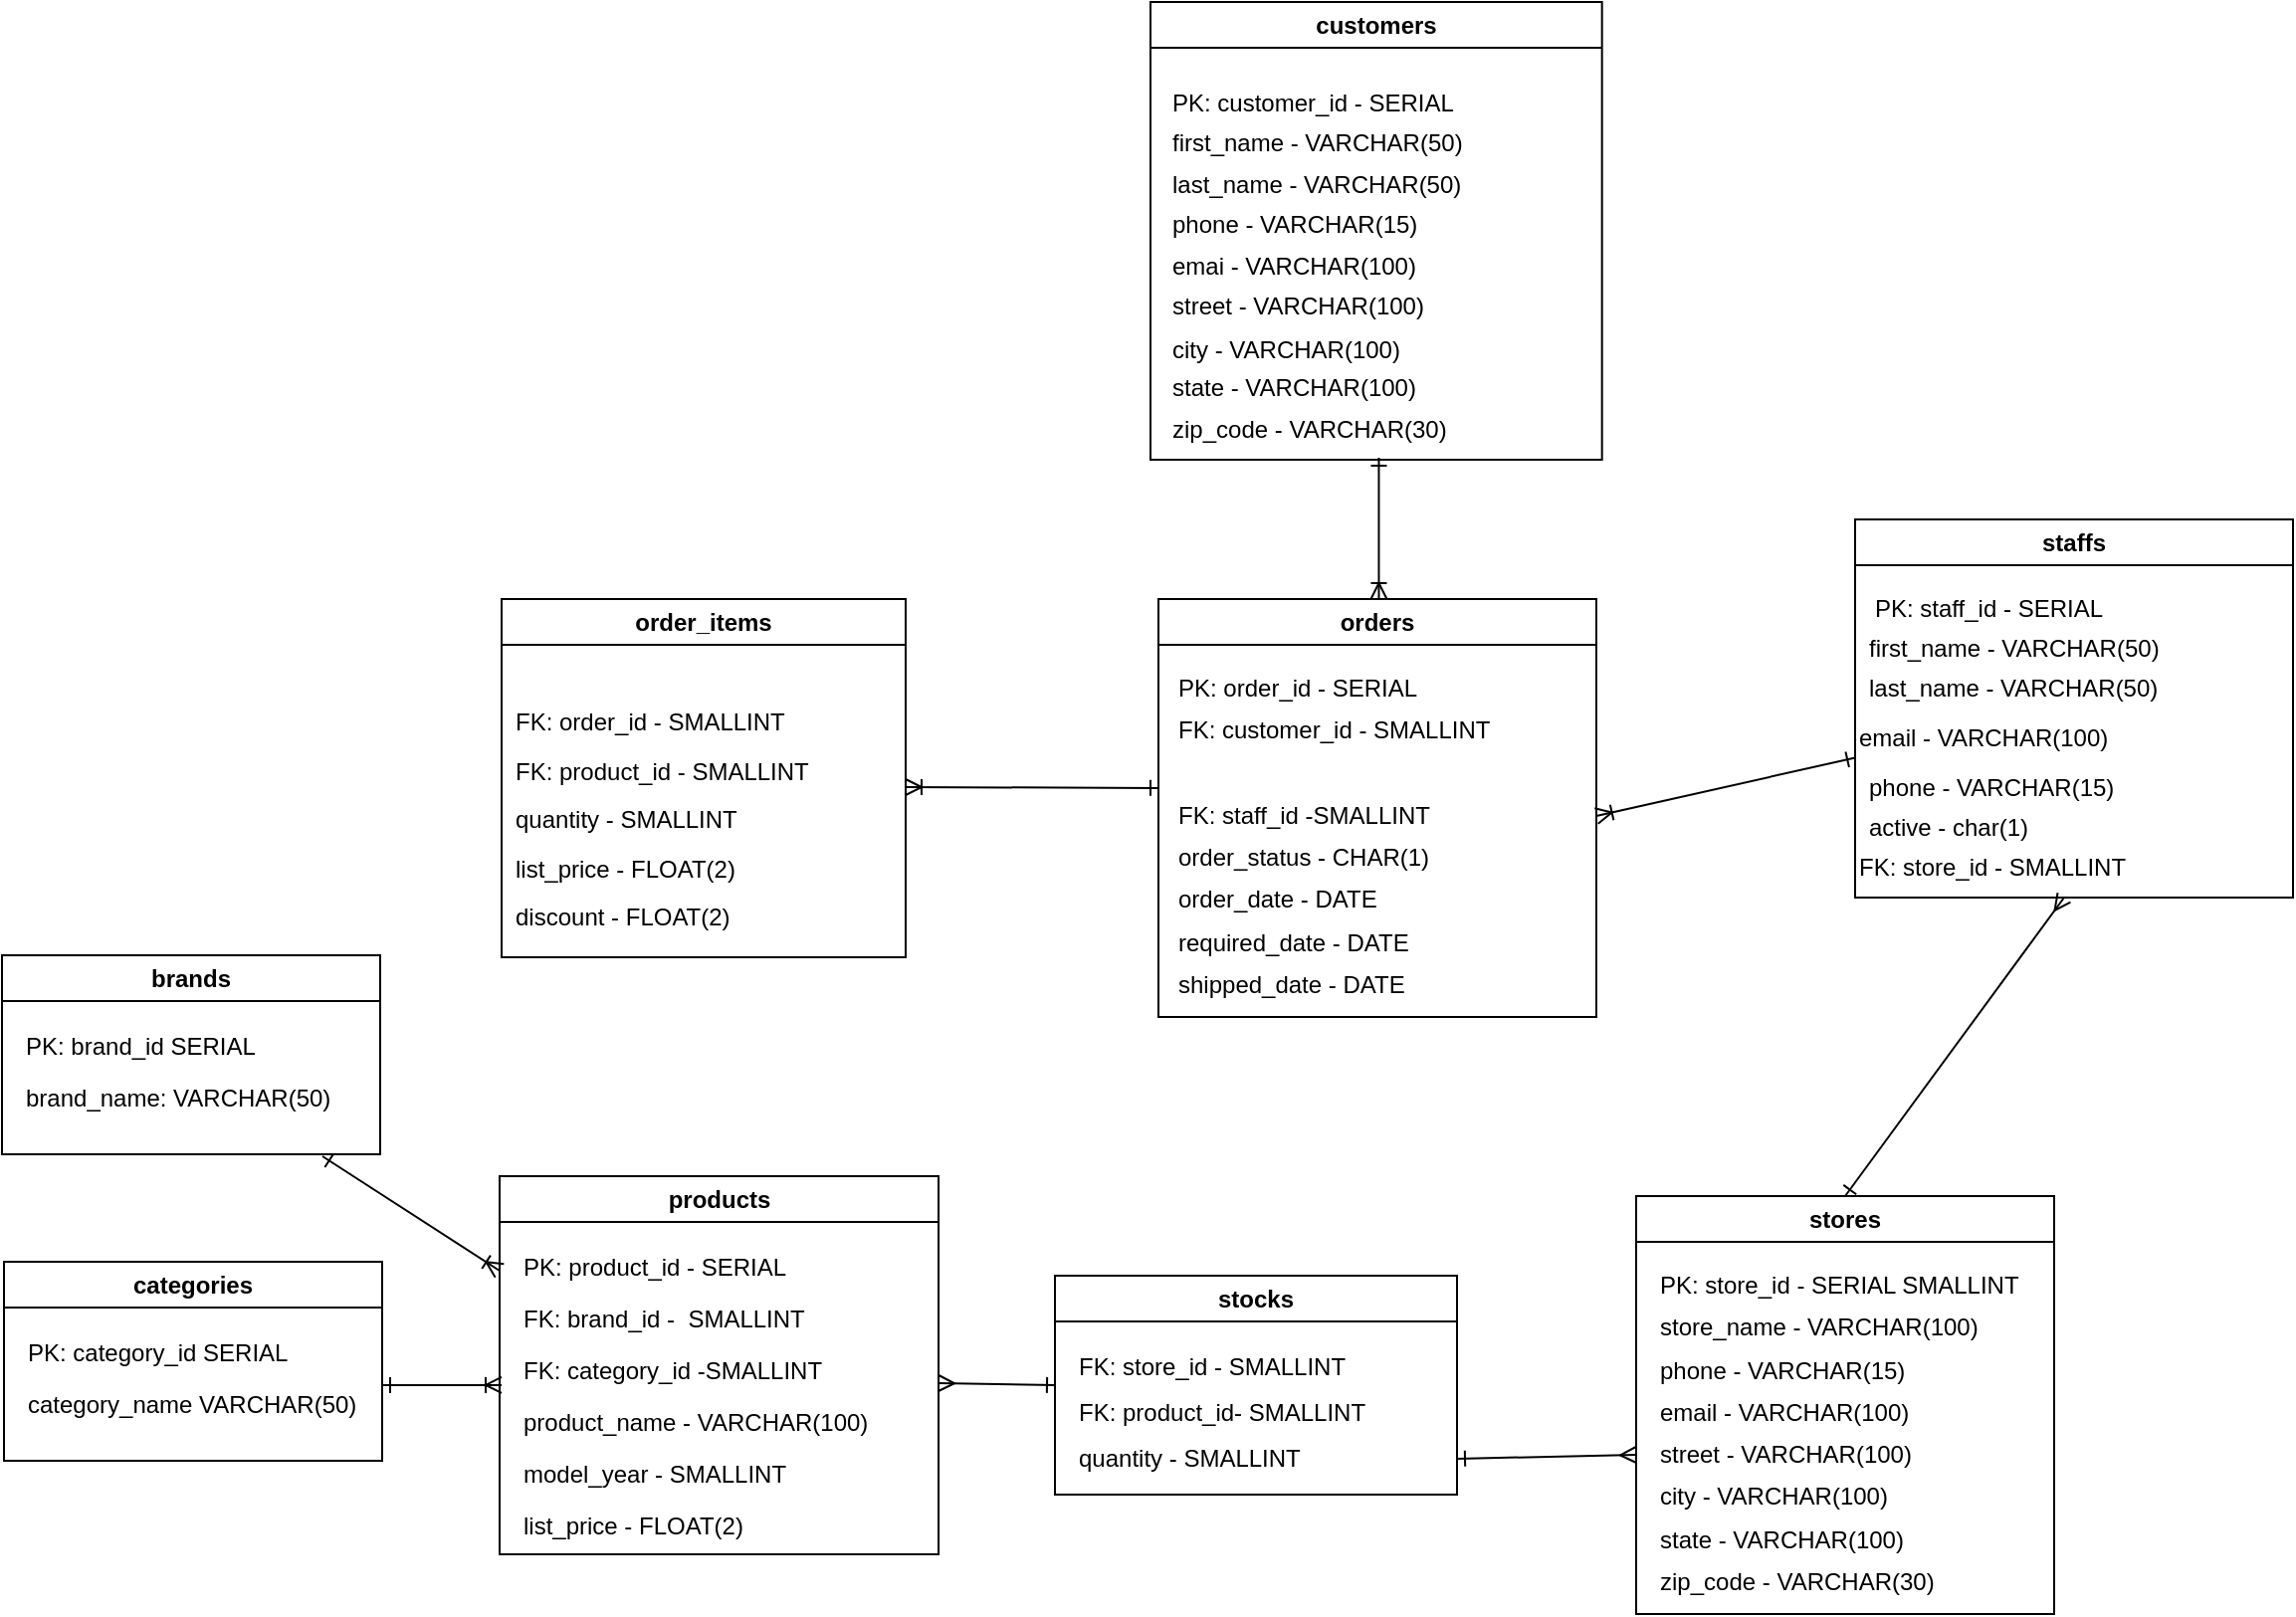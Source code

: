 <mxfile>
    <diagram name="Página-1" id="qnK1JlZNRk4C6kkwQXSk">
        <mxGraphModel dx="1855" dy="293" grid="1" gridSize="10" guides="1" tooltips="1" connect="1" arrows="1" fold="1" page="1" pageScale="1" pageWidth="827" pageHeight="1169" math="0" shadow="0">
            <root>
                <mxCell id="0"/>
                <mxCell id="1" parent="0"/>
                <mxCell id="wWx8tg5XSIsGLt0qT9gX-53" value="" style="group" parent="1" connectable="0" vertex="1">
                    <mxGeometry x="-49" y="320" width="220" height="210" as="geometry"/>
                </mxCell>
                <mxCell id="wWx8tg5XSIsGLt0qT9gX-1" value="orders" style="swimlane;whiteSpace=wrap;html=1;" parent="wWx8tg5XSIsGLt0qT9gX-53" vertex="1">
                    <mxGeometry width="220.0" height="210" as="geometry"/>
                </mxCell>
                <mxCell id="wWx8tg5XSIsGLt0qT9gX-2" value="PK: order_id - SERIAL" style="text;html=1;strokeColor=none;fillColor=none;align=left;verticalAlign=middle;whiteSpace=wrap;rounded=0;flipV=0;" parent="wWx8tg5XSIsGLt0qT9gX-1" vertex="1">
                    <mxGeometry x="8.491" y="30" width="209.524" height="30" as="geometry"/>
                </mxCell>
                <mxCell id="wWx8tg5XSIsGLt0qT9gX-5" value="FK: customer_id - SMALLINT" style="text;html=1;strokeColor=none;fillColor=none;align=left;verticalAlign=middle;whiteSpace=wrap;rounded=0;flipV=0;" parent="wWx8tg5XSIsGLt0qT9gX-1" vertex="1">
                    <mxGeometry x="8.491" y="51" width="209.524" height="30" as="geometry"/>
                </mxCell>
                <mxCell id="wWx8tg5XSIsGLt0qT9gX-6" value="order_status - CHAR(1)" style="text;html=1;strokeColor=none;fillColor=none;align=left;verticalAlign=middle;whiteSpace=wrap;rounded=0;flipV=0;" parent="wWx8tg5XSIsGLt0qT9gX-1" vertex="1">
                    <mxGeometry x="8.491" y="115" width="209.524" height="30" as="geometry"/>
                </mxCell>
                <mxCell id="wWx8tg5XSIsGLt0qT9gX-7" value="order_date - DATE" style="text;html=1;strokeColor=none;fillColor=none;align=left;verticalAlign=middle;whiteSpace=wrap;rounded=0;flipV=0;" parent="wWx8tg5XSIsGLt0qT9gX-1" vertex="1">
                    <mxGeometry x="8.491" y="136" width="209.524" height="30" as="geometry"/>
                </mxCell>
                <mxCell id="wWx8tg5XSIsGLt0qT9gX-11" value="FK: staff_id -SMALLINT" style="text;html=1;strokeColor=none;fillColor=none;align=left;verticalAlign=middle;whiteSpace=wrap;rounded=0;flipV=0;" parent="wWx8tg5XSIsGLt0qT9gX-1" vertex="1">
                    <mxGeometry x="8.491" y="94" width="209.524" height="30" as="geometry"/>
                </mxCell>
                <mxCell id="wWx8tg5XSIsGLt0qT9gX-8" value="required_date - DATE" style="text;html=1;strokeColor=none;fillColor=none;align=left;verticalAlign=middle;whiteSpace=wrap;rounded=0;flipV=0;" parent="wWx8tg5XSIsGLt0qT9gX-53" vertex="1">
                    <mxGeometry x="8.491" y="158" width="209.524" height="30" as="geometry"/>
                </mxCell>
                <mxCell id="wWx8tg5XSIsGLt0qT9gX-9" value="shipped_date - DATE" style="text;html=1;strokeColor=none;fillColor=none;align=left;verticalAlign=middle;whiteSpace=wrap;rounded=0;flipV=0;" parent="wWx8tg5XSIsGLt0qT9gX-53" vertex="1">
                    <mxGeometry x="8.491" y="179" width="209.524" height="30" as="geometry"/>
                </mxCell>
                <mxCell id="wWx8tg5XSIsGLt0qT9gX-54" value="" style="group" parent="1" connectable="0" vertex="1">
                    <mxGeometry x="-379" y="320" width="203" height="180" as="geometry"/>
                </mxCell>
                <mxCell id="wWx8tg5XSIsGLt0qT9gX-55" value="order_items" style="swimlane;whiteSpace=wrap;html=1;" parent="wWx8tg5XSIsGLt0qT9gX-54" vertex="1">
                    <mxGeometry width="203.0" height="180" as="geometry"/>
                </mxCell>
                <mxCell id="wWx8tg5XSIsGLt0qT9gX-56" value="FK: order_id - SMALLINT" style="text;html=1;strokeColor=none;fillColor=none;align=left;verticalAlign=middle;whiteSpace=wrap;rounded=0;" parent="wWx8tg5XSIsGLt0qT9gX-55" vertex="1">
                    <mxGeometry x="5.07" y="47" width="187.775" height="30" as="geometry"/>
                </mxCell>
                <mxCell id="PBJowYEfJpC3dOtzdiI3-44" style="edgeStyle=none;rounded=0;orthogonalLoop=1;jettySize=auto;html=1;exitX=1;exitY=0.75;exitDx=0;exitDy=0;startArrow=ERoneToMany;startFill=0;endArrow=ERone;endFill=0;" parent="wWx8tg5XSIsGLt0qT9gX-55" source="wWx8tg5XSIsGLt0qT9gX-58" edge="1">
                    <mxGeometry relative="1" as="geometry">
                        <mxPoint x="330" y="94.947" as="targetPoint"/>
                    </mxGeometry>
                </mxCell>
                <mxCell id="wWx8tg5XSIsGLt0qT9gX-58" value="FK: product_id - SMALLINT" style="text;html=1;strokeColor=none;fillColor=none;align=left;verticalAlign=middle;whiteSpace=wrap;rounded=0;" parent="wWx8tg5XSIsGLt0qT9gX-55" vertex="1">
                    <mxGeometry x="5.07" y="72" width="197.925" height="30" as="geometry"/>
                </mxCell>
                <mxCell id="wWx8tg5XSIsGLt0qT9gX-59" value="quantity - SMALLINT" style="text;html=1;strokeColor=none;fillColor=none;align=left;verticalAlign=middle;whiteSpace=wrap;rounded=0;" parent="wWx8tg5XSIsGLt0qT9gX-55" vertex="1">
                    <mxGeometry x="5.07" y="96" width="194.93" height="30" as="geometry"/>
                </mxCell>
                <mxCell id="wWx8tg5XSIsGLt0qT9gX-61" value="list_price - FLOAT(2)" style="text;html=1;strokeColor=none;fillColor=none;align=left;verticalAlign=middle;whiteSpace=wrap;rounded=0;" parent="wWx8tg5XSIsGLt0qT9gX-55" vertex="1">
                    <mxGeometry x="5.07" y="121" width="194.93" height="30" as="geometry"/>
                </mxCell>
                <mxCell id="GtT-Lw1R-luuZm-MvBjW-2" value="discount - FLOAT(2)" style="text;html=1;strokeColor=none;fillColor=none;align=left;verticalAlign=middle;whiteSpace=wrap;rounded=0;" parent="wWx8tg5XSIsGLt0qT9gX-55" vertex="1">
                    <mxGeometry x="5.07" y="145" width="194.93" height="30" as="geometry"/>
                </mxCell>
                <mxCell id="wWx8tg5XSIsGLt0qT9gX-66" value="" style="group" parent="1" connectable="0" vertex="1">
                    <mxGeometry x="-380" y="610" width="220.526" height="190" as="geometry"/>
                </mxCell>
                <mxCell id="wWx8tg5XSIsGLt0qT9gX-67" value="products" style="swimlane;whiteSpace=wrap;html=1;" parent="wWx8tg5XSIsGLt0qT9gX-66" vertex="1">
                    <mxGeometry width="220.526" height="190" as="geometry"/>
                </mxCell>
                <mxCell id="wWx8tg5XSIsGLt0qT9gX-68" value="PK: product_id - SERIAL" style="text;html=1;strokeColor=none;fillColor=none;align=left;verticalAlign=middle;whiteSpace=wrap;rounded=0;" parent="wWx8tg5XSIsGLt0qT9gX-67" vertex="1">
                    <mxGeometry x="10" y="25.667" width="210.526" height="40" as="geometry"/>
                </mxCell>
                <mxCell id="wWx8tg5XSIsGLt0qT9gX-69" value="FK: brand_id -&amp;nbsp; SMALLINT" style="text;html=1;strokeColor=none;fillColor=none;align=left;verticalAlign=middle;whiteSpace=wrap;rounded=0;" parent="wWx8tg5XSIsGLt0qT9gX-67" vertex="1">
                    <mxGeometry x="10" y="52" width="210.526" height="40" as="geometry"/>
                </mxCell>
                <mxCell id="wWx8tg5XSIsGLt0qT9gX-70" value="FK: category_id -SMALLINT" style="text;html=1;strokeColor=none;fillColor=none;align=left;verticalAlign=middle;whiteSpace=wrap;rounded=0;" parent="wWx8tg5XSIsGLt0qT9gX-67" vertex="1">
                    <mxGeometry x="10" y="78" width="210.526" height="40" as="geometry"/>
                </mxCell>
                <mxCell id="wWx8tg5XSIsGLt0qT9gX-71" value="product_name - VARCHAR(100)" style="text;html=1;strokeColor=none;fillColor=none;align=left;verticalAlign=middle;whiteSpace=wrap;rounded=0;" parent="wWx8tg5XSIsGLt0qT9gX-67" vertex="1">
                    <mxGeometry x="10" y="104" width="210.526" height="40" as="geometry"/>
                </mxCell>
                <mxCell id="wWx8tg5XSIsGLt0qT9gX-72" value="model_year - SMALLINT" style="text;html=1;strokeColor=none;fillColor=none;align=left;verticalAlign=middle;whiteSpace=wrap;rounded=0;" parent="wWx8tg5XSIsGLt0qT9gX-66" vertex="1">
                    <mxGeometry x="10" y="130" width="210.526" height="40" as="geometry"/>
                </mxCell>
                <mxCell id="wWx8tg5XSIsGLt0qT9gX-78" value="" style="group" parent="1" connectable="0" vertex="1">
                    <mxGeometry x="-53" y="20" width="227" height="230" as="geometry"/>
                </mxCell>
                <mxCell id="wWx8tg5XSIsGLt0qT9gX-79" value="customers" style="swimlane;whiteSpace=wrap;html=1;" parent="wWx8tg5XSIsGLt0qT9gX-78" vertex="1">
                    <mxGeometry width="226.84" height="230" as="geometry"/>
                </mxCell>
                <mxCell id="wWx8tg5XSIsGLt0qT9gX-80" value="PK: customer_id - SERIAL" style="text;html=1;strokeColor=none;fillColor=none;align=left;verticalAlign=middle;whiteSpace=wrap;rounded=0;" parent="wWx8tg5XSIsGLt0qT9gX-79" vertex="1">
                    <mxGeometry x="9.47" y="36" width="208.421" height="30" as="geometry"/>
                </mxCell>
                <mxCell id="wWx8tg5XSIsGLt0qT9gX-81" value="first_name - VARCHAR(50)" style="text;html=1;strokeColor=none;fillColor=none;align=left;verticalAlign=middle;whiteSpace=wrap;rounded=0;" parent="wWx8tg5XSIsGLt0qT9gX-79" vertex="1">
                    <mxGeometry x="9.47" y="56" width="210.53" height="30" as="geometry"/>
                </mxCell>
                <mxCell id="wWx8tg5XSIsGLt0qT9gX-82" value="last_name - VARCHAR(50)" style="text;html=1;strokeColor=none;fillColor=none;align=left;verticalAlign=middle;whiteSpace=wrap;rounded=0;" parent="wWx8tg5XSIsGLt0qT9gX-79" vertex="1">
                    <mxGeometry x="9.47" y="77" width="210.53" height="30" as="geometry"/>
                </mxCell>
                <mxCell id="wWx8tg5XSIsGLt0qT9gX-83" value="phone - VARCHAR(15)" style="text;html=1;strokeColor=none;fillColor=none;align=left;verticalAlign=middle;whiteSpace=wrap;rounded=0;" parent="wWx8tg5XSIsGLt0qT9gX-79" vertex="1">
                    <mxGeometry x="9.47" y="97" width="200.53" height="30" as="geometry"/>
                </mxCell>
                <mxCell id="wWx8tg5XSIsGLt0qT9gX-84" value="emai - VARCHAR(100)" style="text;html=1;strokeColor=none;fillColor=none;align=left;verticalAlign=middle;whiteSpace=wrap;rounded=0;" parent="wWx8tg5XSIsGLt0qT9gX-78" vertex="1">
                    <mxGeometry x="9.47" y="118" width="206.42" height="30" as="geometry"/>
                </mxCell>
                <mxCell id="wWx8tg5XSIsGLt0qT9gX-85" value="street - VARCHAR(100)" style="text;html=1;strokeColor=none;fillColor=none;align=left;verticalAlign=middle;whiteSpace=wrap;rounded=0;" parent="wWx8tg5XSIsGLt0qT9gX-78" vertex="1">
                    <mxGeometry x="9.47" y="138" width="209.58" height="30" as="geometry"/>
                </mxCell>
                <mxCell id="wWx8tg5XSIsGLt0qT9gX-86" value="city - VARCHAR(100)" style="text;html=1;strokeColor=none;fillColor=none;align=left;verticalAlign=middle;whiteSpace=wrap;rounded=0;" parent="wWx8tg5XSIsGLt0qT9gX-78" vertex="1">
                    <mxGeometry x="9.47" y="160" width="209.58" height="29" as="geometry"/>
                </mxCell>
                <mxCell id="wWx8tg5XSIsGLt0qT9gX-87" value="state - VARCHAR(100)" style="text;html=1;strokeColor=none;fillColor=none;align=left;verticalAlign=middle;whiteSpace=wrap;rounded=0;" parent="wWx8tg5XSIsGLt0qT9gX-78" vertex="1">
                    <mxGeometry x="9.47" y="179" width="209.58" height="30" as="geometry"/>
                </mxCell>
                <mxCell id="PBJowYEfJpC3dOtzdiI3-43" style="edgeStyle=none;rounded=0;orthogonalLoop=1;jettySize=auto;html=1;endArrow=ERoneToMany;endFill=0;startArrow=ERone;startFill=0;" parent="wWx8tg5XSIsGLt0qT9gX-78" source="wWx8tg5XSIsGLt0qT9gX-88" edge="1">
                    <mxGeometry relative="1" as="geometry">
                        <mxPoint x="114.735" y="300" as="targetPoint"/>
                    </mxGeometry>
                </mxCell>
                <mxCell id="wWx8tg5XSIsGLt0qT9gX-88" value="zip_code - VARCHAR(30)" style="text;html=1;strokeColor=none;fillColor=none;align=left;verticalAlign=middle;whiteSpace=wrap;rounded=0;" parent="wWx8tg5XSIsGLt0qT9gX-78" vertex="1">
                    <mxGeometry x="9.47" y="200" width="210.53" height="29" as="geometry"/>
                </mxCell>
                <mxCell id="wWx8tg5XSIsGLt0qT9gX-90" value="" style="group" parent="1" vertex="1" connectable="0">
                    <mxGeometry x="191" y="620" width="210" height="210" as="geometry"/>
                </mxCell>
                <mxCell id="wWx8tg5XSIsGLt0qT9gX-91" value="stores" style="swimlane;whiteSpace=wrap;html=1;" parent="wWx8tg5XSIsGLt0qT9gX-90" vertex="1">
                    <mxGeometry width="210" height="210" as="geometry"/>
                </mxCell>
                <mxCell id="wWx8tg5XSIsGLt0qT9gX-92" value="PK: store_id - SERIAL SMALLINT" style="text;html=1;strokeColor=none;fillColor=none;align=left;verticalAlign=middle;whiteSpace=wrap;rounded=0;flipV=1;" parent="wWx8tg5XSIsGLt0qT9gX-91" vertex="1">
                    <mxGeometry x="10" y="30" width="200" height="30" as="geometry"/>
                </mxCell>
                <mxCell id="wWx8tg5XSIsGLt0qT9gX-93" value="store_name - VARCHAR(100)" style="text;html=1;strokeColor=none;fillColor=none;align=left;verticalAlign=middle;whiteSpace=wrap;rounded=0;flipV=1;" parent="wWx8tg5XSIsGLt0qT9gX-91" vertex="1">
                    <mxGeometry x="10" y="51" width="200" height="30" as="geometry"/>
                </mxCell>
                <mxCell id="wWx8tg5XSIsGLt0qT9gX-94" value="phone - VARCHAR(15)" style="text;html=1;strokeColor=none;fillColor=none;align=left;verticalAlign=middle;whiteSpace=wrap;rounded=0;flipV=1;" parent="wWx8tg5XSIsGLt0qT9gX-91" vertex="1">
                    <mxGeometry x="10" y="73" width="200" height="30" as="geometry"/>
                </mxCell>
                <mxCell id="wWx8tg5XSIsGLt0qT9gX-95" value="email - VARCHAR(100)" style="text;html=1;strokeColor=none;fillColor=none;align=left;verticalAlign=middle;whiteSpace=wrap;rounded=0;flipV=1;" parent="wWx8tg5XSIsGLt0qT9gX-91" vertex="1">
                    <mxGeometry x="10" y="94" width="200" height="30" as="geometry"/>
                </mxCell>
                <mxCell id="wWx8tg5XSIsGLt0qT9gX-96" value="street - VARCHAR(100)" style="text;html=1;strokeColor=none;fillColor=none;align=left;verticalAlign=middle;whiteSpace=wrap;rounded=0;flipV=1;" parent="wWx8tg5XSIsGLt0qT9gX-90" vertex="1">
                    <mxGeometry x="10" y="115" width="200" height="30" as="geometry"/>
                </mxCell>
                <mxCell id="wWx8tg5XSIsGLt0qT9gX-97" value="city - VARCHAR(100)" style="text;html=1;strokeColor=none;fillColor=none;align=left;verticalAlign=middle;whiteSpace=wrap;rounded=0;flipV=1;" parent="wWx8tg5XSIsGLt0qT9gX-90" vertex="1">
                    <mxGeometry x="10" y="136" width="200" height="30" as="geometry"/>
                </mxCell>
                <mxCell id="wWx8tg5XSIsGLt0qT9gX-98" value="state - VARCHAR(100)" style="text;html=1;strokeColor=none;fillColor=none;align=left;verticalAlign=middle;whiteSpace=wrap;rounded=0;flipV=1;" parent="wWx8tg5XSIsGLt0qT9gX-90" vertex="1">
                    <mxGeometry x="10" y="158" width="200" height="30" as="geometry"/>
                </mxCell>
                <mxCell id="wWx8tg5XSIsGLt0qT9gX-99" value="zip_code - VARCHAR(30)" style="text;html=1;strokeColor=none;fillColor=none;align=left;verticalAlign=middle;whiteSpace=wrap;rounded=0;flipV=1;" parent="wWx8tg5XSIsGLt0qT9gX-90" vertex="1">
                    <mxGeometry x="10" y="179" width="200" height="30" as="geometry"/>
                </mxCell>
                <mxCell id="wWx8tg5XSIsGLt0qT9gX-102" value="" style="group" parent="1" connectable="0" vertex="1">
                    <mxGeometry x="301" y="290" width="220" height="220" as="geometry"/>
                </mxCell>
                <mxCell id="wWx8tg5XSIsGLt0qT9gX-103" value="staffs" style="swimlane;whiteSpace=wrap;html=1;" parent="wWx8tg5XSIsGLt0qT9gX-102" vertex="1">
                    <mxGeometry y="-10" width="220" height="190" as="geometry"/>
                </mxCell>
                <mxCell id="wWx8tg5XSIsGLt0qT9gX-104" value="PK: staff_id - SERIAL" style="text;html=1;strokeColor=none;fillColor=none;align=left;verticalAlign=middle;whiteSpace=wrap;rounded=0;" parent="wWx8tg5XSIsGLt0qT9gX-103" vertex="1">
                    <mxGeometry x="8" y="30" width="210" height="30" as="geometry"/>
                </mxCell>
                <mxCell id="wWx8tg5XSIsGLt0qT9gX-105" value="first_name - VARCHAR(50)" style="text;html=1;strokeColor=none;fillColor=none;align=left;verticalAlign=middle;whiteSpace=wrap;rounded=0;" parent="wWx8tg5XSIsGLt0qT9gX-103" vertex="1">
                    <mxGeometry x="5" y="50" width="210" height="30" as="geometry"/>
                </mxCell>
                <mxCell id="wWx8tg5XSIsGLt0qT9gX-106" value="last_name - VARCHAR(50)" style="text;html=1;strokeColor=none;fillColor=none;align=left;verticalAlign=middle;whiteSpace=wrap;rounded=0;" parent="wWx8tg5XSIsGLt0qT9gX-103" vertex="1">
                    <mxGeometry x="5" y="70" width="210" height="30" as="geometry"/>
                </mxCell>
                <mxCell id="wWx8tg5XSIsGLt0qT9gX-107" value="email - VARCHAR(100)" style="text;html=1;strokeColor=none;fillColor=none;align=left;verticalAlign=middle;whiteSpace=wrap;rounded=0;" parent="wWx8tg5XSIsGLt0qT9gX-103" vertex="1">
                    <mxGeometry y="95" width="210" height="30" as="geometry"/>
                </mxCell>
                <mxCell id="wWx8tg5XSIsGLt0qT9gX-109" value="active - char(1)" style="text;html=1;strokeColor=none;fillColor=none;align=left;verticalAlign=middle;whiteSpace=wrap;rounded=0;" parent="wWx8tg5XSIsGLt0qT9gX-103" vertex="1">
                    <mxGeometry x="5" y="140" width="210" height="30" as="geometry"/>
                </mxCell>
                <mxCell id="wWx8tg5XSIsGLt0qT9gX-108" value="phone - VARCHAR(15)" style="text;html=1;strokeColor=none;fillColor=none;align=left;verticalAlign=middle;whiteSpace=wrap;rounded=0;" parent="wWx8tg5XSIsGLt0qT9gX-103" vertex="1">
                    <mxGeometry x="5" y="120" width="210" height="30" as="geometry"/>
                </mxCell>
                <mxCell id="wWx8tg5XSIsGLt0qT9gX-110" value="FK: store_id - SMALLINT" style="text;html=1;strokeColor=none;fillColor=none;align=left;verticalAlign=middle;whiteSpace=wrap;rounded=0;" parent="wWx8tg5XSIsGLt0qT9gX-103" vertex="1">
                    <mxGeometry y="160" width="210" height="30" as="geometry"/>
                </mxCell>
                <mxCell id="PBJowYEfJpC3dOtzdiI3-23" value="list_price - FLOAT(2)" style="text;html=1;strokeColor=none;fillColor=none;align=left;verticalAlign=middle;whiteSpace=wrap;rounded=0;" parent="1" vertex="1">
                    <mxGeometry x="-370" y="766" width="200" height="40" as="geometry"/>
                </mxCell>
                <mxCell id="PBJowYEfJpC3dOtzdiI3-24" value="" style="group" parent="1" connectable="0" vertex="1">
                    <mxGeometry x="-629" y="653" width="190" height="100" as="geometry"/>
                </mxCell>
                <mxCell id="PBJowYEfJpC3dOtzdiI3-25" value="categories" style="swimlane;whiteSpace=wrap;html=1;" parent="PBJowYEfJpC3dOtzdiI3-24" vertex="1">
                    <mxGeometry width="190" height="100" as="geometry"/>
                </mxCell>
                <mxCell id="PBJowYEfJpC3dOtzdiI3-26" value="PK: category_id SERIAL" style="text;html=1;strokeColor=none;fillColor=none;align=left;verticalAlign=middle;whiteSpace=wrap;rounded=0;" parent="PBJowYEfJpC3dOtzdiI3-25" vertex="1">
                    <mxGeometry x="10" y="25.67" width="180" height="40" as="geometry"/>
                </mxCell>
                <mxCell id="PBJowYEfJpC3dOtzdiI3-50" style="edgeStyle=none;rounded=0;orthogonalLoop=1;jettySize=auto;html=1;exitX=1;exitY=0.25;exitDx=0;exitDy=0;startArrow=ERone;startFill=0;endArrow=ERoneToMany;endFill=0;" parent="PBJowYEfJpC3dOtzdiI3-25" source="PBJowYEfJpC3dOtzdiI3-27" edge="1">
                    <mxGeometry relative="1" as="geometry">
                        <mxPoint x="250" y="61.947" as="targetPoint"/>
                    </mxGeometry>
                </mxCell>
                <mxCell id="PBJowYEfJpC3dOtzdiI3-27" value="category_name VARCHAR(50)" style="text;html=1;strokeColor=none;fillColor=none;align=left;verticalAlign=middle;whiteSpace=wrap;rounded=0;" parent="PBJowYEfJpC3dOtzdiI3-25" vertex="1">
                    <mxGeometry x="10" y="52" width="180" height="40" as="geometry"/>
                </mxCell>
                <mxCell id="PBJowYEfJpC3dOtzdiI3-49" style="edgeStyle=none;rounded=0;orthogonalLoop=1;jettySize=auto;html=1;exitX=0;exitY=0.5;exitDx=0;exitDy=0;entryX=1;entryY=0;entryDx=0;entryDy=0;endArrow=ERmany;endFill=0;startArrow=ERone;startFill=0;" parent="1" source="PBJowYEfJpC3dOtzdiI3-32" target="wWx8tg5XSIsGLt0qT9gX-71" edge="1">
                    <mxGeometry relative="1" as="geometry"/>
                </mxCell>
                <mxCell id="PBJowYEfJpC3dOtzdiI3-32" value="stocks" style="swimlane;whiteSpace=wrap;html=1;" parent="1" vertex="1">
                    <mxGeometry x="-101" y="660" width="202" height="110" as="geometry"/>
                </mxCell>
                <mxCell id="PBJowYEfJpC3dOtzdiI3-33" value="FK: store_id - SMALLINT" style="text;html=1;strokeColor=none;fillColor=none;align=left;verticalAlign=middle;whiteSpace=wrap;rounded=0;" parent="PBJowYEfJpC3dOtzdiI3-32" vertex="1">
                    <mxGeometry x="10" y="25.67" width="190" height="40" as="geometry"/>
                </mxCell>
                <mxCell id="PBJowYEfJpC3dOtzdiI3-34" value="FK: product_id- SMALLINT" style="text;html=1;strokeColor=none;fillColor=none;align=left;verticalAlign=middle;whiteSpace=wrap;rounded=0;" parent="PBJowYEfJpC3dOtzdiI3-32" vertex="1">
                    <mxGeometry x="10" y="49" width="190" height="40" as="geometry"/>
                </mxCell>
                <mxCell id="PBJowYEfJpC3dOtzdiI3-37" value="quantity - SMALLINT" style="text;html=1;strokeColor=none;fillColor=none;align=left;verticalAlign=middle;whiteSpace=wrap;rounded=0;" parent="1" vertex="1">
                    <mxGeometry x="-91" y="732" width="192" height="40" as="geometry"/>
                </mxCell>
                <mxCell id="PBJowYEfJpC3dOtzdiI3-38" value="0" style="group" parent="1" connectable="0" vertex="1">
                    <mxGeometry x="-630" y="499" width="190" height="100" as="geometry"/>
                </mxCell>
                <mxCell id="PBJowYEfJpC3dOtzdiI3-39" value="brands" style="swimlane;whiteSpace=wrap;html=1;" parent="PBJowYEfJpC3dOtzdiI3-38" vertex="1">
                    <mxGeometry width="190" height="100" as="geometry"/>
                </mxCell>
                <mxCell id="PBJowYEfJpC3dOtzdiI3-40" value="PK: brand_id SERIAL" style="text;html=1;strokeColor=none;fillColor=none;align=left;verticalAlign=middle;whiteSpace=wrap;rounded=0;" parent="PBJowYEfJpC3dOtzdiI3-39" vertex="1">
                    <mxGeometry x="10" y="25.67" width="180" height="40" as="geometry"/>
                </mxCell>
                <mxCell id="PBJowYEfJpC3dOtzdiI3-41" value="brand_name: VARCHAR(50)" style="text;html=1;strokeColor=none;fillColor=none;align=left;verticalAlign=middle;whiteSpace=wrap;rounded=0;" parent="PBJowYEfJpC3dOtzdiI3-39" vertex="1">
                    <mxGeometry x="10" y="52" width="180" height="40" as="geometry"/>
                </mxCell>
                <mxCell id="PBJowYEfJpC3dOtzdiI3-46" style="edgeStyle=none;rounded=0;orthogonalLoop=1;jettySize=auto;html=1;endArrow=ERoneToMany;endFill=0;startArrow=ERone;startFill=0;" parent="1" source="wWx8tg5XSIsGLt0qT9gX-103" edge="1">
                    <mxGeometry relative="1" as="geometry">
                        <mxPoint x="171" y="429" as="targetPoint"/>
                    </mxGeometry>
                </mxCell>
                <mxCell id="PBJowYEfJpC3dOtzdiI3-52" style="edgeStyle=none;rounded=0;orthogonalLoop=1;jettySize=auto;html=1;entryX=0;entryY=0.25;entryDx=0;entryDy=0;endArrow=ERoneToMany;endFill=0;startArrow=ERone;startFill=0;" parent="1" target="wWx8tg5XSIsGLt0qT9gX-67" edge="1">
                    <mxGeometry relative="1" as="geometry">
                        <mxPoint x="-469" y="600" as="sourcePoint"/>
                    </mxGeometry>
                </mxCell>
                <mxCell id="PBJowYEfJpC3dOtzdiI3-53" style="edgeStyle=none;rounded=0;orthogonalLoop=1;jettySize=auto;html=1;exitX=0.5;exitY=0;exitDx=0;exitDy=0;endArrow=ERmany;endFill=0;startArrow=ERone;startFill=0;entryX=0.5;entryY=1;entryDx=0;entryDy=0;" parent="1" source="wWx8tg5XSIsGLt0qT9gX-91" target="wWx8tg5XSIsGLt0qT9gX-110" edge="1">
                    <mxGeometry relative="1" as="geometry">
                        <mxPoint x="411" y="500" as="targetPoint"/>
                    </mxGeometry>
                </mxCell>
                <mxCell id="PBJowYEfJpC3dOtzdiI3-51" style="edgeStyle=none;rounded=0;orthogonalLoop=1;jettySize=auto;html=1;endArrow=ERmany;endFill=0;startArrow=ERone;startFill=0;exitX=1;exitY=0.5;exitDx=0;exitDy=0;" parent="1" source="PBJowYEfJpC3dOtzdiI3-37" edge="1">
                    <mxGeometry relative="1" as="geometry">
                        <mxPoint x="191" y="750" as="targetPoint"/>
                        <mxPoint x="121" y="720" as="sourcePoint"/>
                    </mxGeometry>
                </mxCell>
            </root>
        </mxGraphModel>
    </diagram>
</mxfile>